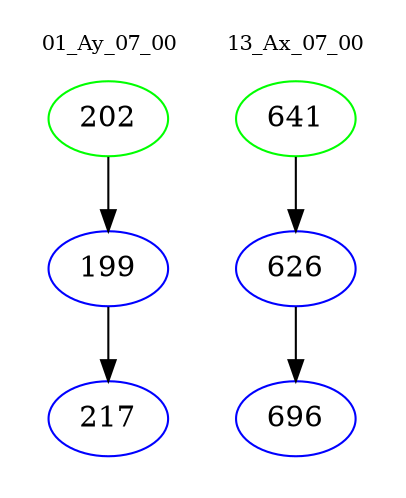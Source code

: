 digraph{
subgraph cluster_0 {
color = white
label = "01_Ay_07_00";
fontsize=10;
T0_202 [label="202", color="green"]
T0_202 -> T0_199 [color="black"]
T0_199 [label="199", color="blue"]
T0_199 -> T0_217 [color="black"]
T0_217 [label="217", color="blue"]
}
subgraph cluster_1 {
color = white
label = "13_Ax_07_00";
fontsize=10;
T1_641 [label="641", color="green"]
T1_641 -> T1_626 [color="black"]
T1_626 [label="626", color="blue"]
T1_626 -> T1_696 [color="black"]
T1_696 [label="696", color="blue"]
}
}
